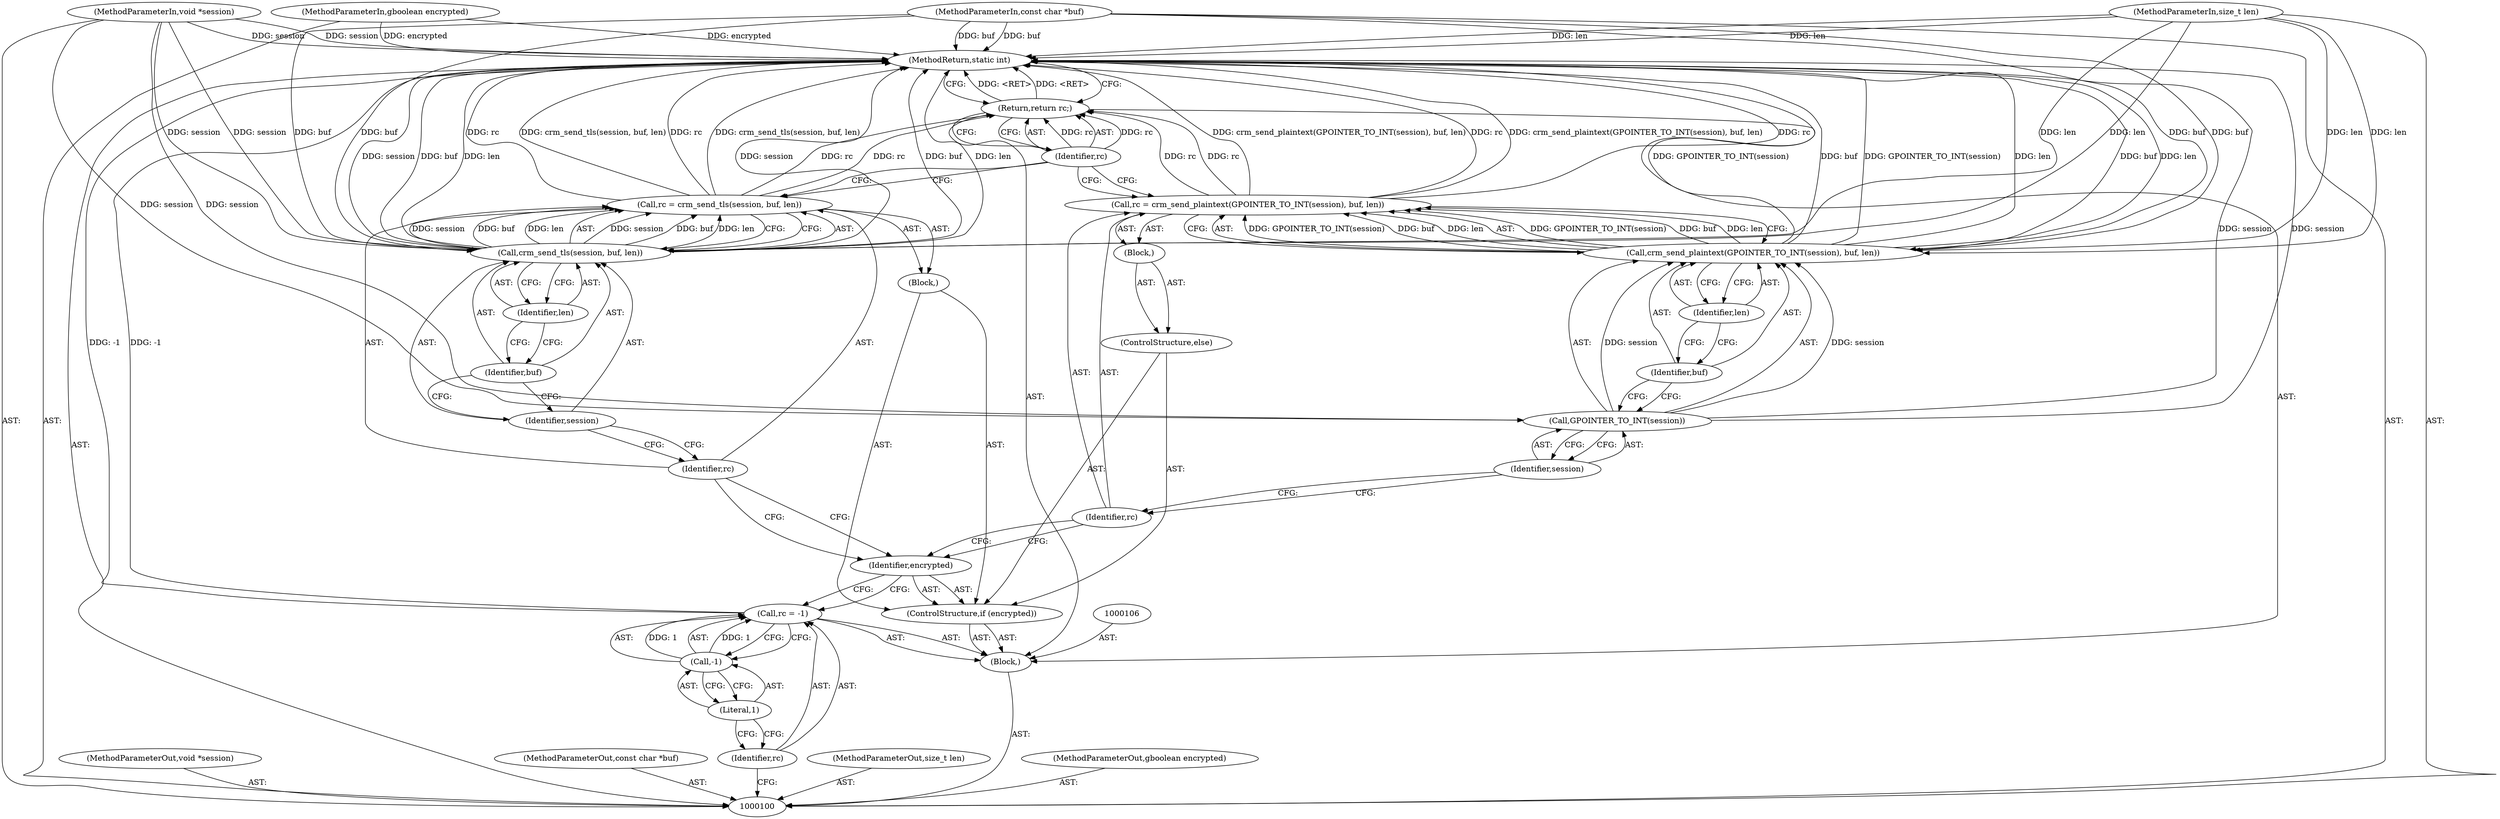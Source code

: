 digraph "0_pacemaker_564f7cc2a51dcd2f28ab12a13394f31be5aa3c93_18" {
"1000121" [label="(Block,)"];
"1000120" [label="(ControlStructure,else)"];
"1000124" [label="(Call,crm_send_plaintext(GPOINTER_TO_INT(session), buf, len))"];
"1000125" [label="(Call,GPOINTER_TO_INT(session))"];
"1000126" [label="(Identifier,session)"];
"1000127" [label="(Identifier,buf)"];
"1000128" [label="(Identifier,len)"];
"1000122" [label="(Call,rc = crm_send_plaintext(GPOINTER_TO_INT(session), buf, len))"];
"1000123" [label="(Identifier,rc)"];
"1000130" [label="(Identifier,rc)"];
"1000129" [label="(Return,return rc;)"];
"1000131" [label="(MethodReturn,static int)"];
"1000101" [label="(MethodParameterIn,void *session)"];
"1000165" [label="(MethodParameterOut,void *session)"];
"1000102" [label="(MethodParameterIn,const char *buf)"];
"1000166" [label="(MethodParameterOut,const char *buf)"];
"1000103" [label="(MethodParameterIn,size_t len)"];
"1000167" [label="(MethodParameterOut,size_t len)"];
"1000104" [label="(MethodParameterIn,gboolean encrypted)"];
"1000168" [label="(MethodParameterOut,gboolean encrypted)"];
"1000105" [label="(Block,)"];
"1000109" [label="(Call,-1)"];
"1000110" [label="(Literal,1)"];
"1000107" [label="(Call,rc = -1)"];
"1000108" [label="(Identifier,rc)"];
"1000113" [label="(Block,)"];
"1000111" [label="(ControlStructure,if (encrypted))"];
"1000112" [label="(Identifier,encrypted)"];
"1000116" [label="(Call,crm_send_tls(session, buf, len))"];
"1000117" [label="(Identifier,session)"];
"1000118" [label="(Identifier,buf)"];
"1000119" [label="(Identifier,len)"];
"1000114" [label="(Call,rc = crm_send_tls(session, buf, len))"];
"1000115" [label="(Identifier,rc)"];
"1000121" -> "1000120"  [label="AST: "];
"1000122" -> "1000121"  [label="AST: "];
"1000120" -> "1000111"  [label="AST: "];
"1000121" -> "1000120"  [label="AST: "];
"1000124" -> "1000122"  [label="AST: "];
"1000124" -> "1000128"  [label="CFG: "];
"1000125" -> "1000124"  [label="AST: "];
"1000127" -> "1000124"  [label="AST: "];
"1000128" -> "1000124"  [label="AST: "];
"1000122" -> "1000124"  [label="CFG: "];
"1000124" -> "1000131"  [label="DDG: GPOINTER_TO_INT(session)"];
"1000124" -> "1000131"  [label="DDG: buf"];
"1000124" -> "1000131"  [label="DDG: len"];
"1000124" -> "1000122"  [label="DDG: GPOINTER_TO_INT(session)"];
"1000124" -> "1000122"  [label="DDG: buf"];
"1000124" -> "1000122"  [label="DDG: len"];
"1000125" -> "1000124"  [label="DDG: session"];
"1000102" -> "1000124"  [label="DDG: buf"];
"1000103" -> "1000124"  [label="DDG: len"];
"1000125" -> "1000124"  [label="AST: "];
"1000125" -> "1000126"  [label="CFG: "];
"1000126" -> "1000125"  [label="AST: "];
"1000127" -> "1000125"  [label="CFG: "];
"1000125" -> "1000131"  [label="DDG: session"];
"1000125" -> "1000124"  [label="DDG: session"];
"1000101" -> "1000125"  [label="DDG: session"];
"1000126" -> "1000125"  [label="AST: "];
"1000126" -> "1000123"  [label="CFG: "];
"1000125" -> "1000126"  [label="CFG: "];
"1000127" -> "1000124"  [label="AST: "];
"1000127" -> "1000125"  [label="CFG: "];
"1000128" -> "1000127"  [label="CFG: "];
"1000128" -> "1000124"  [label="AST: "];
"1000128" -> "1000127"  [label="CFG: "];
"1000124" -> "1000128"  [label="CFG: "];
"1000122" -> "1000121"  [label="AST: "];
"1000122" -> "1000124"  [label="CFG: "];
"1000123" -> "1000122"  [label="AST: "];
"1000124" -> "1000122"  [label="AST: "];
"1000130" -> "1000122"  [label="CFG: "];
"1000122" -> "1000131"  [label="DDG: rc"];
"1000122" -> "1000131"  [label="DDG: crm_send_plaintext(GPOINTER_TO_INT(session), buf, len)"];
"1000124" -> "1000122"  [label="DDG: GPOINTER_TO_INT(session)"];
"1000124" -> "1000122"  [label="DDG: buf"];
"1000124" -> "1000122"  [label="DDG: len"];
"1000122" -> "1000129"  [label="DDG: rc"];
"1000123" -> "1000122"  [label="AST: "];
"1000123" -> "1000112"  [label="CFG: "];
"1000126" -> "1000123"  [label="CFG: "];
"1000130" -> "1000129"  [label="AST: "];
"1000130" -> "1000114"  [label="CFG: "];
"1000130" -> "1000122"  [label="CFG: "];
"1000129" -> "1000130"  [label="CFG: "];
"1000130" -> "1000129"  [label="DDG: rc"];
"1000129" -> "1000105"  [label="AST: "];
"1000129" -> "1000130"  [label="CFG: "];
"1000130" -> "1000129"  [label="AST: "];
"1000131" -> "1000129"  [label="CFG: "];
"1000129" -> "1000131"  [label="DDG: <RET>"];
"1000130" -> "1000129"  [label="DDG: rc"];
"1000122" -> "1000129"  [label="DDG: rc"];
"1000114" -> "1000129"  [label="DDG: rc"];
"1000131" -> "1000100"  [label="AST: "];
"1000131" -> "1000129"  [label="CFG: "];
"1000129" -> "1000131"  [label="DDG: <RET>"];
"1000116" -> "1000131"  [label="DDG: session"];
"1000116" -> "1000131"  [label="DDG: buf"];
"1000116" -> "1000131"  [label="DDG: len"];
"1000125" -> "1000131"  [label="DDG: session"];
"1000124" -> "1000131"  [label="DDG: GPOINTER_TO_INT(session)"];
"1000124" -> "1000131"  [label="DDG: buf"];
"1000124" -> "1000131"  [label="DDG: len"];
"1000104" -> "1000131"  [label="DDG: encrypted"];
"1000122" -> "1000131"  [label="DDG: rc"];
"1000122" -> "1000131"  [label="DDG: crm_send_plaintext(GPOINTER_TO_INT(session), buf, len)"];
"1000103" -> "1000131"  [label="DDG: len"];
"1000114" -> "1000131"  [label="DDG: rc"];
"1000114" -> "1000131"  [label="DDG: crm_send_tls(session, buf, len)"];
"1000102" -> "1000131"  [label="DDG: buf"];
"1000101" -> "1000131"  [label="DDG: session"];
"1000107" -> "1000131"  [label="DDG: -1"];
"1000101" -> "1000100"  [label="AST: "];
"1000101" -> "1000131"  [label="DDG: session"];
"1000101" -> "1000116"  [label="DDG: session"];
"1000101" -> "1000125"  [label="DDG: session"];
"1000165" -> "1000100"  [label="AST: "];
"1000102" -> "1000100"  [label="AST: "];
"1000102" -> "1000131"  [label="DDG: buf"];
"1000102" -> "1000116"  [label="DDG: buf"];
"1000102" -> "1000124"  [label="DDG: buf"];
"1000166" -> "1000100"  [label="AST: "];
"1000103" -> "1000100"  [label="AST: "];
"1000103" -> "1000131"  [label="DDG: len"];
"1000103" -> "1000116"  [label="DDG: len"];
"1000103" -> "1000124"  [label="DDG: len"];
"1000167" -> "1000100"  [label="AST: "];
"1000104" -> "1000100"  [label="AST: "];
"1000104" -> "1000131"  [label="DDG: encrypted"];
"1000168" -> "1000100"  [label="AST: "];
"1000105" -> "1000100"  [label="AST: "];
"1000106" -> "1000105"  [label="AST: "];
"1000107" -> "1000105"  [label="AST: "];
"1000111" -> "1000105"  [label="AST: "];
"1000129" -> "1000105"  [label="AST: "];
"1000109" -> "1000107"  [label="AST: "];
"1000109" -> "1000110"  [label="CFG: "];
"1000110" -> "1000109"  [label="AST: "];
"1000107" -> "1000109"  [label="CFG: "];
"1000109" -> "1000107"  [label="DDG: 1"];
"1000110" -> "1000109"  [label="AST: "];
"1000110" -> "1000108"  [label="CFG: "];
"1000109" -> "1000110"  [label="CFG: "];
"1000107" -> "1000105"  [label="AST: "];
"1000107" -> "1000109"  [label="CFG: "];
"1000108" -> "1000107"  [label="AST: "];
"1000109" -> "1000107"  [label="AST: "];
"1000112" -> "1000107"  [label="CFG: "];
"1000107" -> "1000131"  [label="DDG: -1"];
"1000109" -> "1000107"  [label="DDG: 1"];
"1000108" -> "1000107"  [label="AST: "];
"1000108" -> "1000100"  [label="CFG: "];
"1000110" -> "1000108"  [label="CFG: "];
"1000113" -> "1000111"  [label="AST: "];
"1000114" -> "1000113"  [label="AST: "];
"1000111" -> "1000105"  [label="AST: "];
"1000112" -> "1000111"  [label="AST: "];
"1000113" -> "1000111"  [label="AST: "];
"1000120" -> "1000111"  [label="AST: "];
"1000112" -> "1000111"  [label="AST: "];
"1000112" -> "1000107"  [label="CFG: "];
"1000115" -> "1000112"  [label="CFG: "];
"1000123" -> "1000112"  [label="CFG: "];
"1000116" -> "1000114"  [label="AST: "];
"1000116" -> "1000119"  [label="CFG: "];
"1000117" -> "1000116"  [label="AST: "];
"1000118" -> "1000116"  [label="AST: "];
"1000119" -> "1000116"  [label="AST: "];
"1000114" -> "1000116"  [label="CFG: "];
"1000116" -> "1000131"  [label="DDG: session"];
"1000116" -> "1000131"  [label="DDG: buf"];
"1000116" -> "1000131"  [label="DDG: len"];
"1000116" -> "1000114"  [label="DDG: session"];
"1000116" -> "1000114"  [label="DDG: buf"];
"1000116" -> "1000114"  [label="DDG: len"];
"1000101" -> "1000116"  [label="DDG: session"];
"1000102" -> "1000116"  [label="DDG: buf"];
"1000103" -> "1000116"  [label="DDG: len"];
"1000117" -> "1000116"  [label="AST: "];
"1000117" -> "1000115"  [label="CFG: "];
"1000118" -> "1000117"  [label="CFG: "];
"1000118" -> "1000116"  [label="AST: "];
"1000118" -> "1000117"  [label="CFG: "];
"1000119" -> "1000118"  [label="CFG: "];
"1000119" -> "1000116"  [label="AST: "];
"1000119" -> "1000118"  [label="CFG: "];
"1000116" -> "1000119"  [label="CFG: "];
"1000114" -> "1000113"  [label="AST: "];
"1000114" -> "1000116"  [label="CFG: "];
"1000115" -> "1000114"  [label="AST: "];
"1000116" -> "1000114"  [label="AST: "];
"1000130" -> "1000114"  [label="CFG: "];
"1000114" -> "1000131"  [label="DDG: rc"];
"1000114" -> "1000131"  [label="DDG: crm_send_tls(session, buf, len)"];
"1000116" -> "1000114"  [label="DDG: session"];
"1000116" -> "1000114"  [label="DDG: buf"];
"1000116" -> "1000114"  [label="DDG: len"];
"1000114" -> "1000129"  [label="DDG: rc"];
"1000115" -> "1000114"  [label="AST: "];
"1000115" -> "1000112"  [label="CFG: "];
"1000117" -> "1000115"  [label="CFG: "];
}
